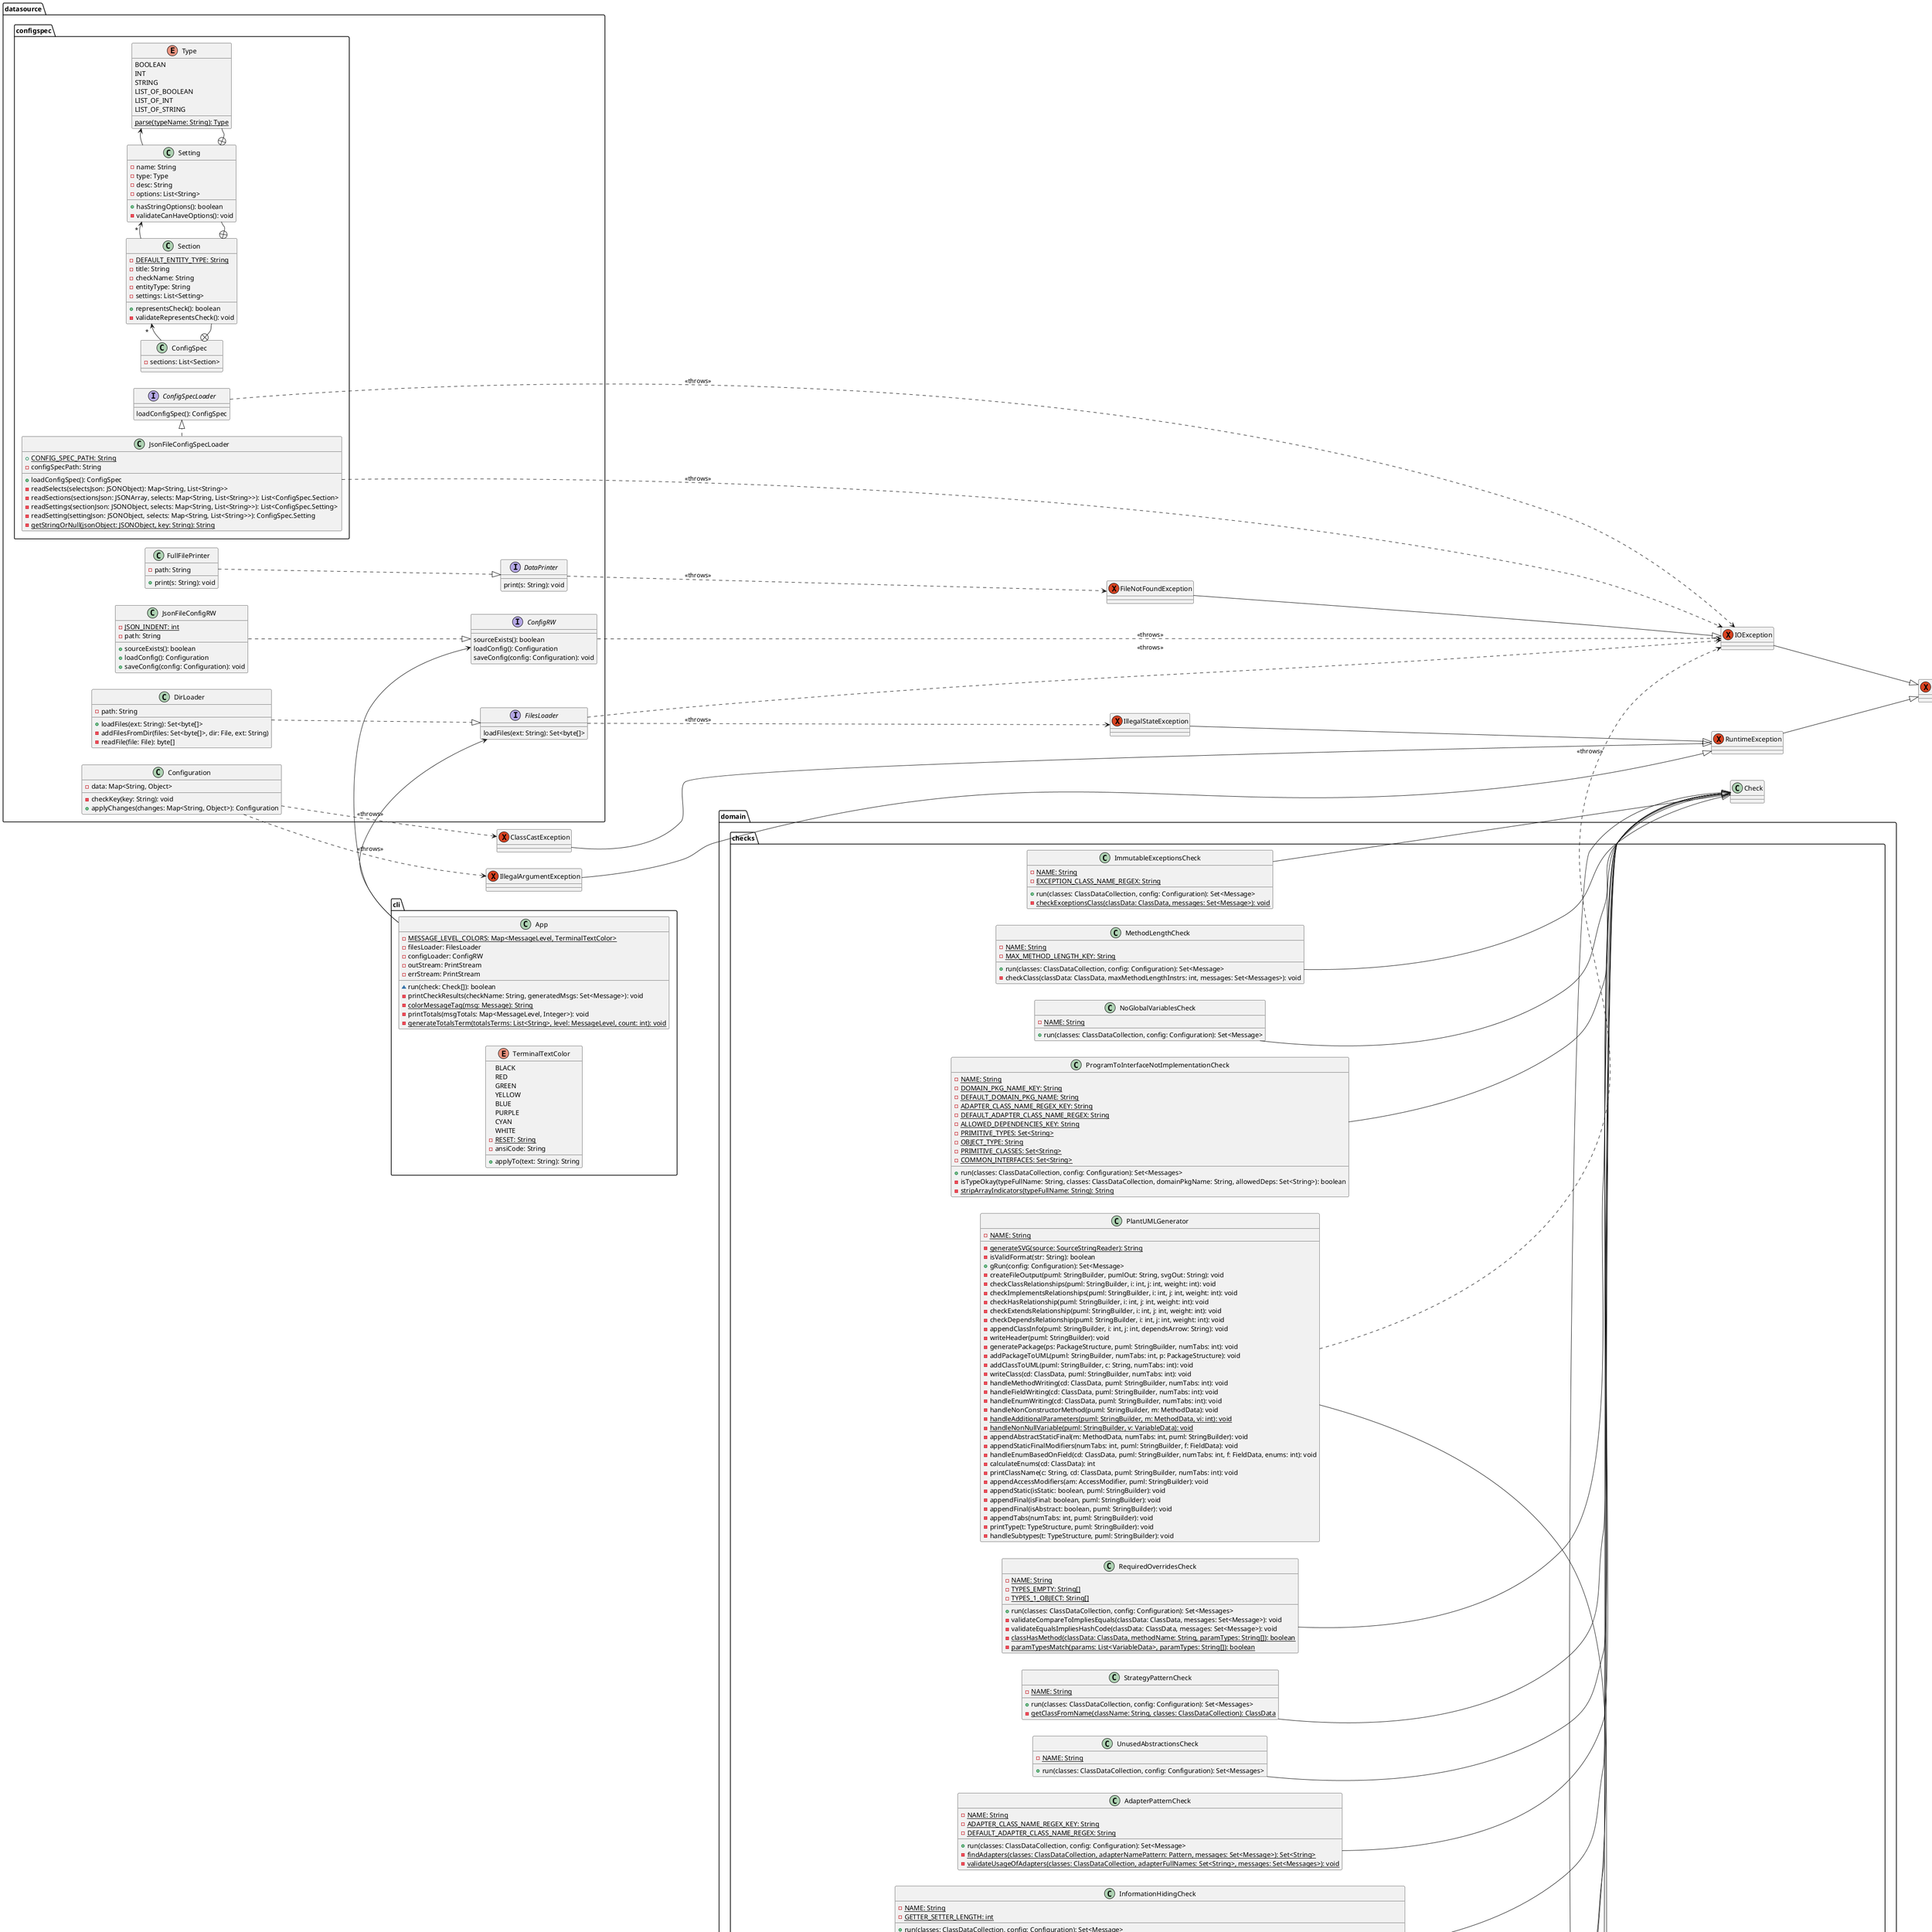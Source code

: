 @startuml
left to right direction
' scale 1024 width
' scale 768 height

package "cli" {
  class App {
    -{static} MESSAGE_LEVEL_COLORS: Map<MessageLevel, TerminalTextColor>
    -filesLoader: FilesLoader
    -configLoader: ConfigRW
    -outStream: PrintStream
    -errStream: PrintStream
    ~run(check: Check[]): boolean
    -printCheckResults(checkName: String, generatedMsgs: Set<Message>): void
    -{static} colorMessageTag(msg: Message): String
    -printTotals(msgTotals: Map<MessageLevel, Integer>): void
    -{static} generateTotalsTerm(totalsTerms: List<String>, level: MessageLevel, count: int): void
  }

  enum TerminalTextColor {
    BLACK
    RED
    GREEN
    YELLOW
    BLUE
    PURPLE
    CYAN
    WHITE
    -{static} RESET: String
   -ansiCode: String
    +applyTo(text: String): String
  }
}

package datasource.configspec {
  class ConfigSpec {
    -sections: List<Section>
  }
  class Section {
    -{static} DEFAULT_ENTITY_TYPE: String
    -title: String
    -checkName: String
    -entityType: String
    -settings: List<Setting>
    +representsCheck(): boolean
    -validateRepresentsCheck(): void

  }
  class Setting {
    -name: String
    -type: Type
    -desc: String
    -options: List<String>
    +hasStringOptions(): boolean
    -validateCanHaveOptions(): void
  }
  enum Type {
    BOOLEAN
    INT
    STRING
    LIST_OF_BOOLEAN
    LIST_OF_INT
    LIST_OF_STRING
    {static} parse(typeName: String): Type
  }

  interface ConfigSpecLoader {
    loadConfigSpec(): ConfigSpec
  }

  class JsonFileConfigSpecLoader {
    +{static} CONFIG_SPEC_PATH: String
    -configSpecPath: String
    +loadConfigSpec(): ConfigSpec
    -readSelects(selectsJson: JSONObject): Map<String, List<String>>
    -readSections(sectionsJson: JSONArray, selects: Map<String, List<String>>): List<ConfigSpec.Section>
    -readSettings(sectionJson: JSONObject, selects: Map<String, List<String>>): List<ConfigSpec.Setting>
    -readSetting(settingJson: JSONObject, selects: Map<String, List<String>>): ConfigSpec.Setting
    -{static} getStringOrNull(jsonObject: JSONObject, key: String): String
  }
}

package datasource {
  interface ConfigRW {
    sourceExists(): boolean
    loadConfig(): Configuration
    saveConfig(config: Configuration): void
  }

  class Configuration {
    -data: Map<String, Object>
    -checkKey(key: String): void
    +applyChanges(changes: Map<String, Object>): Configuration
  }

  interface DataPrinter {
    print(s: String): void
  }

  class DirLoader {
    -path: String
    +loadFiles(ext: String): Set<byte[]>
    -addFilesFromDir(files: Set<byte[]>, dir: File, ext: String)
    -readFile(file: File): byte[]
  }

  interface FilesLoader {
    loadFiles(ext: String): Set<byte[]>
  }

  class FullFilePrinter {
    -path: String
    +print(s: String): void
  }

  class JsonFileConfigRW {
    -{static} JSON_INDENT: int
    -path: String
    +sourceExists(): boolean
    +loadConfig(): Configuration
    +saveConfig(config: Configuration): void
  }
}

package domain.checks {
  class AdapterPatternCheck {
    -{static} NAME: String
    -{static} ADAPTER_CLASS_NAME_REGEX_KEY: String
    -{static} DEFAULT_ADAPTER_CLASS_NAME_REGEX: String
    +run(classes: ClassDataCollection, config: Configuration): Set<Message>
    -{static} findAdapters(classes: ClassDataCollection, adapterNamePattern: Pattern, messages: Set<Message>): Set<String>
    -{static} validateUsageOfAdapters(classes: ClassDataCollection, adapterFullNames: Set<String>, messages: Set<Messages>): void
  }

  class ConstantInterfaceCheck {
    -{static} NAME: String
    -{static} ALLOW_MARKER_INTERFACES_KEY: String
    +run(classes: ClassDataCollection, config: Configuration): Set<Message>
  }

  class CountCheckPropertyValidator {
    -generatedMessage: Message
    +validateGetInt(config: Configuration, key: String): Integer
  }

  abstract class GraphCheck {
    #graph: ClassGraph
    +run(classes: ClassDataCollection, config: Configuration): Set<Message>
    +{abstract} gRun(config: Configuration): Set<Message>
  }

  class ImmutableExceptionsCheck {
    -{static} NAME: String
    -{static} EXCEPTION_CLASS_NAME_REGEX: String
    +run(classes: ClassDataCollection, config: Configuration): Set<Message>
    -{static} checkExceptionsClass(classData: ClassData, messages: Set<Message>): void
  }

  class InformationHidingCheck {
    -{static} NAME: String
    -{static} GETTER_SETTER_LENGTH: int
    +run(classes: ClassDataCollection, config: Configuration): Set<Message>
    -indicateFieldsWithInformationHiding(publicFieldsToClass: Map<String, ArrayList<String>): Set<Message>
    -informationHidingClassCheck(classes: ClassDataCollection, publicFieldsToClass: Map<String, ArrayList<String>): void
    -checkFieldModifiers(fields: Set<FieldData>, publicFieldsToClass: Map<String, ArrayList<String>, currentClass: ClassData): void
    -checkForGettersAndSetters(field: FieldData, publicFieldsToClass: Map<String, ArrayList<String>, currentClass: ClassData): void
    -matchingMethodAndFieldName(field: FieldData, string1: String, string2: String, publicFieldsToClass: Map<String, ArrayList<String>, currentClass: ClassData): void
    -handlePublicFields(publicFieldsToClass: Map<String, ArrayList<String>, currentClass: ClassData, field: FieldData): void
  }

  class LowCouplingCheck {
    -maxInDegree: int
    -maxOutDegree: int
    -packageName: String
    -checkCycles: boolean
    -ignoreSelf: boolean
    -{static} NAME: String
    -messages: Set<Message>
    -lowestInDegrees: PriorityQueue<IntegerAndDegree>
    +gRun(config: Configuration): Set<Message>
    -checkCycles(): Set<Message>
    -recurseThroughClasses(): void
    -checkGraphDegrees(): void
    -handleExceededMaxOutDegree(i: int): void
    -handleExceededMaxInDegree(i: int): void
    -handleNegativeGraphDegrees(): void
    -parseConfig(config: Configuration): void
    -recursion(it: ClassGraphIterator, messages: Set<Message>, pq: PriorityQueue<IntegerAndDegree>, ignoreSelf: boolean): void
    -recurseThroughEdges(it: ClassGraphIterator, messages: Set<Message>, pq: PriorityQueue<IntegerAndDegree>, ignoreSelf: boolean): void
    -handleCycle(it: ClassGraphIterator, messages: Set<Message>, ignoreSelf: boolean): boolean
    -cyclePrint(classes: List<String>): String
  }

  class IntegerAndDegree <<Comparable>> {
    index: int
    inDegree: int
    compareTo(o: IntegerAndDegree): int
  }

  class MethodLengthCheck {
    -{static} NAME: String
    -{static} MAX_METHOD_LENGTH_KEY: String
    +run(classes: ClassDataCollection, config: Configuration): Set<Message>
    -checkClass(classData: ClassData, maxMethodLengthInstrs: int, messages: Set<Messages>): void
  }

  enum NamingConventions {
    lowercase
    UPPERCASE
    UPPER_CASE
    lower_case
    camelCase
    PascalCase
    ANY
    -checker: Function<char[], Boolean>
    +check(chars: char[]): boolean
  }

  class NamingConventionsCheck {
    -{static} NAME: String
    -checkConvention(str: String, convention: NamingConventions): boolean
    +run(classes: ClassDataCollection, config: Configuration): Set<Message>
    -runClassChecks(classInfo: ClassData, maxLength: int, messages: Set<Message>, methodNames: NamingConventions, methodParamNames: NamingConventions, localVarNames: NamingConventions): void
    -runMethodChecks(classInfo: ClassData, maxLength: int, messages: Set<Message>, methodNames: NamingConventions, methodParamNames: NamingConventions, localVarNames: NamingConventions, m: MethodData): void
    -runLocalVariableChecks(classInfo: ClassData, maxLength: int, messages: Set<Message>, methodNames: NamingConventions, methodParamNames: NamingConventions, localVarNames: NamingConventions, m: MethodData): void
    -runLocalVariableCheck(classInfo: ClassData, maxLength: int, messages: Set<Message>, methodNames: NamingConventions, methodParamNames: NamingConventions, localVarNames: NamingConventions, m: MethodData, lvar: VariableData): void
    -handleParametersWithLocalVariables(classInfo: ClassData, maxLength: int, messages: Set<Message>, methodNames: NamingConventions, methodParamNames: NamingConventions, localVarNames: NamingConventions, m: MethodData, lvar: VariableData): void
    -runFieldChecks(classInfo: ClassData, maxLength: int, messages: Set<Message>, enumConstantNames: NamingConventions, constantNames: NamingConventions, fieldNames: NamingConventions): void
    -handleNonEnumFields(classInfo: ClassData, maxLength: int, messages: Set<Message>, enumConstantNames: NamingConventions, constantNames: NamingConventions, fieldNames: NamingConventions): void
    -handleEnumFields(classInfo: ClassData, maxLength: int, messages: Set<Message>, enumConstantNames: NamingConventions, constantNames: NamingConventions, fieldNames: NamingConventions): void
    -handleEnumField(classInfo: ClassData, maxLength: int, messages: Set<Message>, enumConstantNames: NamingConventions, constantNames: NamingConventions, fieldNames: NamingConventions, f: FieldData): void
    -staticAndFinalCheck(classInfo: ClassData, maxLength: int, messages: Set<Message>, constantNames: NamingConventions, fieldNames: NamingConventions, f: FieldData): void
    -runPackageChecks(classInfo: ClassData, maxLength: int, messages: Set<Message>, packageNames: NamingConventions, allowEmptyPackage: boolean): void
    -checkPackage(packages: Set<String>, maxLength: int, messages: Set<Message>, packageNames: NamingConventions, allowEmptyPackage: boolean, pckg: String): void
    -handleIncorrectConventionsOrEmptyPackage(messages: Set<Message>, packageNames: NamingConventions, allowEmptyPackage: boolean, pckg: String): void
    -runClassNameChecks(classInfo: ClassData, maxLength: int, messages: Set<Message>, abstractNames: NamingConventions, interfaceNames: NamingConventions, enumNames: NamingConventions, classNames: NamingConventions): void
  }

  class NoGlobalVariablesCheck {
    -{static} NAME: String
    +run(classes: ClassDataCollection, config: Configuration): Set<Message>
  }

  class ObserverPatternCheck {
    -{static} NAME: String
    +gRun(config: Configuration): Set<Message>
    -checkInterfaces(checkInterface: boolean, dat: ClassData, it: ClassGraphIterator, messages: Set<Message>): void
    -containsObserverInterfaceOrAbstracts(it: ClassGraphIterator, edges: Set<ClassGraphIterator>, obsClasses: Set<String>): boolean
    -checkConcreteObservers(it: ClassGraphIterator, it2: ClassGraphIterator, obsClasses: Set<String>): boolean
    -checkConcreteSubjectsWithInterfaces(it: ClassGraphIterator, it2: ClassGraphIterator, obsClasses: Set<String>, j: int): boolean
    -checkAbstractClassesNonInterfaces(checkAbstract: boolean, dat: ClassData, it: ClassGraphIterator, messages: Set<Message>): void
    -containsAbstractNonInterfaces(it: ClassGraphIterator, obsClasses: Set<String>): boolean]
    -checkConcreteObserversWithAbstractNonInterfaces(it: ClassGraphIterator, obsClasses: Set<String>, it2: ClassGraphIterator): boolean
    -checkForConcreteSubjects(it: ClassGraphIterator, obsClasses: Set<String>, it2: ClassGraphIterator, j: int): boolean
    -checkConcreteClasses(checkConcrete: boolean, dat: ClassData, it: ClassGraphIterator, messages: Set<Message>): void
    -containsObserverInterface(it: ClassGraphIterator, obsClasses: Set<String>): boolean
    -containsConcreteImplementers(it: ClassGraphIterator, obsClasses: Set<String>, it2: ClassGraphIterator, patternFound: boolean): boolean
    -isConcreteClass(it: ClassGraphIterator, it2: ClassGraphIterator, j: int): boolean
  }

  class ParameterCountCheck {
    -{static} NAME: String
    -{static} MAX_NUM_PARAMS_KEY: String
    +run(classes: ClassDataCollection, config: Configuration): Set<Message>
    -checkClass(classData: ClassData, maxNumParams: int, messages: Set<Message>): void
  }

  class PlantUMLGenerator {
    -{static} NAME: String
    -{static} generateSVG(source: SourceStringReader): String
    -isValidFormat(str: String): boolean
    +gRun(config: Configuration): Set<Message>
    -createFileOutput(puml: StringBuilder, pumlOut: String, svgOut: String): void
    -checkClassRelationships(puml: StringBuilder, i: int, j: int, weight: int): void
    -checkImplementsRelationships(puml: StringBuilder, i: int, j: int, weight: int): void
    -checkHasRelationship(puml: StringBuilder, i: int, j: int, weight: int): void
    -checkExtendsRelationship(puml: StringBuilder, i: int, j: int, weight: int): void
    -checkDependsRelationship(puml: StringBuilder, i: int, j: int, weight: int): void
    -appendClassInfo(puml: StringBuilder, i: int, j: int, dependsArrow: String): void
    -writeHeader(puml: StringBuilder): void
    -generatePackage(ps: PackageStructure, puml: StringBuilder, numTabs: int): void
    -addPackageToUML(puml: StringBuilder, numTabs: int, p: PackageStructure): void
    -addClassToUML(puml: StringBuilder, c: String, numTabs: int): void
    -writeClass(cd: ClassData, puml: StringBuilder, numTabs: int): void
    -handleMethodWriting(cd: ClassData, puml: StringBuilder, numTabs: int): void
    -handleFieldWriting(cd: ClassData, puml: StringBuilder, numTabs: int): void
    -handleEnumWriting(cd: ClassData, puml: StringBuilder, numTabs: int): void
    -handleNonConstructorMethod(puml: StringBuilder, m: MethodData): void
    -{static} handleAdditionalParameters(puml: StringBuilder, m: MethodData, vi: int): void
    -{static} handleNonNullVariable(puml: StringBuilder, v: VariableData): void
    -appendAbstractStaticFinal(m: MethodData, numTabs: int, puml: StringBuilder): void
    -appendStaticFinalModifiers(numTabs: int, puml: StringBuilder, f: FieldData): void
    -handleEnumBasedOnField(cd: ClassData, puml: StringBuilder, numTabs: int, f: FieldData, enums: int): void
    -calculateEnums(cd: ClassData): int
    -printClassName(c: String, cd: ClassData, puml: StringBuilder, numTabs: int): void
    -appendAccessModifiers(am: AccessModifier, puml: StringBuilder): void
    -appendStatic(isStatic: boolean, puml: StringBuilder): void
    -appendFinal(isFinal: boolean, puml: StringBuilder): void
    -appendFinal(isAbstract: boolean, puml: StringBuilder): void
    -appendTabs(numTabs: int, puml: StringBuilder): void
    -printType(t: TypeStructure, puml: StringBuilder): void
    -handleSubtypes(t: TypeStructure, puml: StringBuilder): void
  }

  class ProgramToInterfaceNotImplementationCheck {
    -{static} NAME: String
    -{static} DOMAIN_PKG_NAME_KEY: String
    -{static} DEFAULT_DOMAIN_PKG_NAME: String
    -{static} ADAPTER_CLASS_NAME_REGEX_KEY: String
    -{static} DEFAULT_ADAPTER_CLASS_NAME_REGEX: String
    -{static} ALLOWED_DEPENDENCIES_KEY: String
    -{static} PRIMITIVE_TYPES: Set<String>
    -{static} OBJECT_TYPE: String
    -{static} PRIMITIVE_CLASSES: Set<String>
    -{static} COMMON_INTERFACES: Set<String>
    +run(classes: ClassDataCollection, config: Configuration): Set<Messages>
    -isTypeOkay(typeFullName: String, classes: ClassDataCollection, domainPkgName: String, allowedDeps: Set<String>): boolean
    -{static} stripArrayIndicators(typeFullName: String): String
  }

  class RequiredOverridesCheck {
    -{static} NAME: String
    -{static} TYPES_EMPTY: String[]
    -{static} TYPES_1_OBJECT: String[]
    +run(classes: ClassDataCollection, config: Configuration): Set<Messages>
    -validateCompareToImpliesEquals(classData: ClassData, messages: Set<Message>): void
    -validateEqualsImpliesHashCode(classData: ClassData, messages: Set<Message>): void
    -{static} classHasMethod(classData: ClassData, methodName: String, paramTypes: String[]): boolean
    -{static} paramTypesMatch(params: List<VariableData>, paramTypes: String[]): boolean
  }

  class StrategyPatternCheck {
    -{static} NAME: String
    +run(classes: ClassDataCollection, config: Configuration): Set<Messages>
    -{static} getClassFromName(className: String, classes: ClassDataCollection): ClassData
  }

  class TypeValidator {
    -validationFunc: Function<String, Boolean>
    -messageLevel: MessageLevel
    -classExemptionFunc: Function<ClassData, Boolean>
    -fieldMessagePattern: String
    -methodMessagePattern: String
    -paramMessagePattern: String
    +validateTypes(allClasses: Collection<ClassData>, messages: Set<Message>): void
    -validateFieldTypes(classData: ClassData, messages: Set<Message>): void
    -validateMethodTypes(classData: ClassData, messages: Set<Message>): void
    -validateParamTypes(classData: ClassData, messages: Set<Message>): void
  }

  class UnusedAbstractionsCheck {
    -{static} NAME: String
    +run(classes: ClassDataCollection, config: Configuration): Set<Messages>
  }
}

package domain.javadata {
  enum AccessModifier {
    PUBLIC
    PROTECTED
    PACKAGE_PRIVATE
    PRIVATE
    ~parseOpcodes(access: int): AccessModifier
  }

  interface ClassData {
    ~getFullName(): String
    ~getSimpleName(): String
    ~getPackageName(): String
    ~getAccessModifier: AccessModifier
    ~getClassType(): ClassType
    ~isAbstract(): boolean
    ~isStatic(): boolean
    ~isFinal(): boolean
    ~getSuperFullName(): String
    ~getInterfaceFullName(): Set<String>
    ~getFields(): Set<FieldData>
    ~getMethods(): Set<MethodData>
    ~getContainingClassFullName(): String
    ~getInnerClassFullNames(): Set<String>
  }

  class ClassDataCollection <<Collection<ClassData>>> {
    -classesByFullName: Map<String, ClassData>
    +containsFullName(fullName: String): boolean
    +getFullNames(): Set<String>
    +getFullNamesIncludingCompilerGenerated(): Set<String>
    +getClasses(): Set<ClassData>
    +getClassesIncludingCompilerGenerated(): Set<ClassData>
  }
}

exception IOException {
}

exception Exception {
}

exception IllegalArgumentException {
}

exception RuntimeException {
}

exception FileNotFoundException {
}

exception IllegalStateException {
}

exception ClassCastException {
}
' cli package
App -> ConfigRW
App -> FilesLoader

' datasource.config package
ConfigSpec +- Section
ConfigSpec ->"*" Section
Section +- Setting
Section ->"*" Setting
Setting +- Type
Setting -> Type
JsonFileConfigSpecLoader .|> ConfigSpecLoader

' datasource package
DirLoader ..|> FilesLoader
FullFilePrinter ..|> DataPrinter
JsonFileConfigRW ..|> ConfigRW
ConfigSpecLoader ..> IOException: <<throws>>
JsonFileConfigSpecLoader ..> IOException: <<throws>>
ConfigRW ..> IOException: <<throws>>
Configuration ..> IllegalArgumentException: <<throws>>
Configuration ..> ClassCastException: <<throws>>
DataPrinter ..> FileNotFoundException: <<throws>>
FilesLoader ..> IOException: <<throws>>
FilesLoader ..> IllegalStateException: <<throws>>
PlantUMLGenerator ..> IOException: <<throws>>

' domain.checks package
AdapterPatternCheck --|> Check
ConstantInterfaceCheck --|> Check
GraphCheck  --|> Check
ImmutableExceptionsCheck --|> Check
InformationHidingCheck --|> Check
LowCouplingCheck --|> GraphCheck
LowCouplingCheck ->"*" IntegerAndDegree
IntegerAndDegree +- LowCouplingCheck
MethodLengthCheck --|> Check
NamingConventionsCheck --|> Check
NoGlobalVariablesCheck --|> Check
ObserverPatternCheck --|> GraphCheck
ParameterCountCheck --|> Check
PlantUMLGenerator --|> GraphCheck
ProgramToInterfaceNotImplementationCheck --|> Check
RequiredOverridesCheck --|> Check
StrategyPatternCheck --|> Check
UnusedAbstractionsCheck --|> Check

' domain.javadata


' exceptions
FileNotFoundException --|> IOException
IOException --|> Exception
ClassCastException --|> RuntimeException
IllegalStateException --|> RuntimeException
IllegalArgumentException --|> RuntimeException
RuntimeException --|> Exception
@enduml